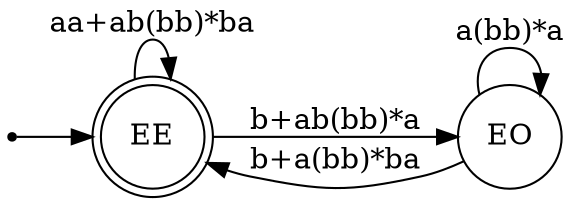 digraph deterministic_finite_accepter {
	rankdir=LR;
	size="8,5"
	node [shape = point ]; qi
	node [shape = doublecircle]; EE
	node [shape = circle];
	qi  -> EE
	EE -> EE [ label = "aa+ab(bb)*ba" ];
	EO -> EO [ label = "a(bb)*a" ];
	EE -> EO [ label = "b+ab(bb)*a" ];
	EO -> EE [ label = "b+a(bb)*ba" ];	
}
